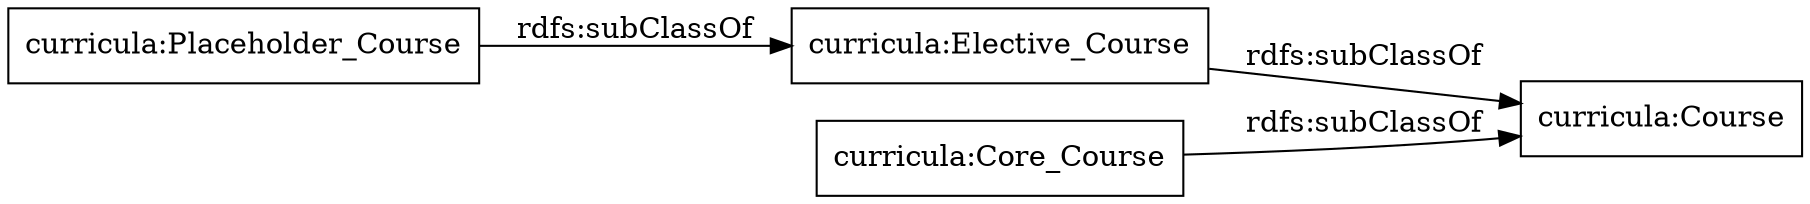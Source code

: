 digraph ar2dtool_diagram { 
rankdir=LR;
size="1000"
node [shape = rectangle, color="black"]; "curricula:Placeholder_Course" "curricula:Elective_Course" "curricula:Core_Course" "curricula:Course" ; /*classes style*/
	"curricula:Elective_Course" -> "curricula:Course" [ label = "rdfs:subClassOf" ];
	"curricula:Placeholder_Course" -> "curricula:Elective_Course" [ label = "rdfs:subClassOf" ];
	"curricula:Core_Course" -> "curricula:Course" [ label = "rdfs:subClassOf" ];

}
